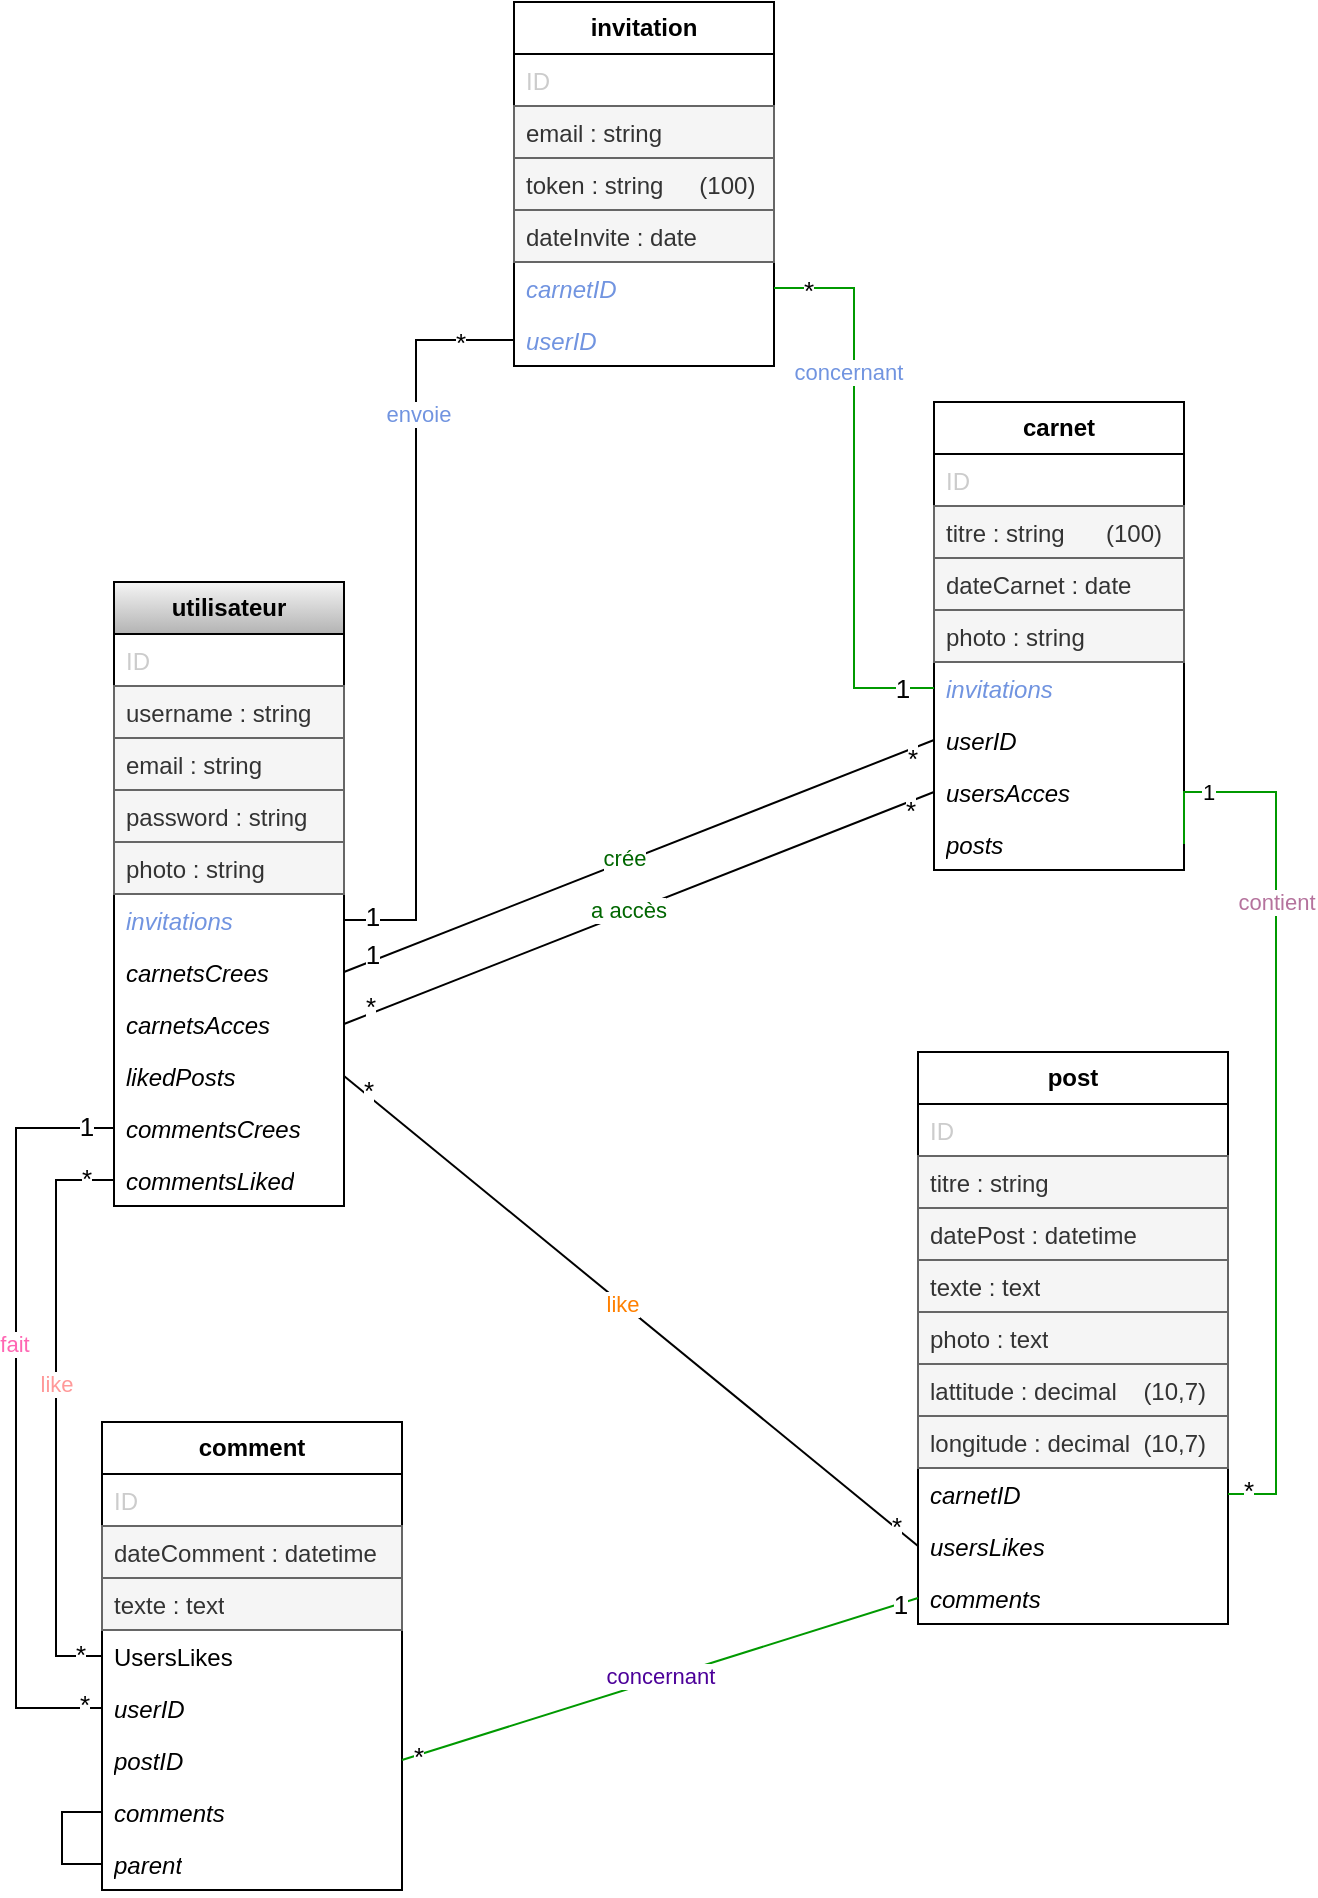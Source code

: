 <mxfile version="27.0.9">
  <diagram name="Page-1" id="eihuWphjfvELEe3ltAlG">
    <mxGraphModel dx="305" dy="471" grid="1" gridSize="10" guides="1" tooltips="1" connect="1" arrows="1" fold="1" page="1" pageScale="1" pageWidth="827" pageHeight="1169" math="0" shadow="0">
      <root>
        <mxCell id="0" />
        <mxCell id="1" parent="0" />
        <mxCell id="DPrh9CP8y8HEwpQaaEh8-10" value="&lt;b&gt;utilisateur&lt;/b&gt;" style="swimlane;fontStyle=0;childLayout=stackLayout;horizontal=1;startSize=26;horizontalStack=0;resizeParent=1;resizeParentMax=0;resizeLast=0;collapsible=1;marginBottom=0;whiteSpace=wrap;html=1;fillColor=#f5f5f5;strokeColor=#000000;gradientColor=#b3b3b3;" parent="1" vertex="1">
          <mxGeometry x="139" y="360" width="115" height="312" as="geometry" />
        </mxCell>
        <mxCell id="DPrh9CP8y8HEwpQaaEh8-11" value="&lt;font style=&quot;&quot;&gt;ID&lt;/font&gt;" style="text;strokeColor=none;fillColor=none;align=left;verticalAlign=top;spacingLeft=4;spacingRight=4;overflow=hidden;rotatable=0;points=[[0,0.5],[1,0.5]];portConstraint=eastwest;whiteSpace=wrap;html=1;fontColor=light-dark(#CCCCCC,#EDEDED);" parent="DPrh9CP8y8HEwpQaaEh8-10" vertex="1">
          <mxGeometry y="26" width="115" height="26" as="geometry" />
        </mxCell>
        <mxCell id="DPrh9CP8y8HEwpQaaEh8-12" value="username : string" style="text;strokeColor=#666666;fillColor=#f5f5f5;align=left;verticalAlign=top;spacingLeft=4;spacingRight=4;overflow=hidden;rotatable=0;points=[[0,0.5],[1,0.5]];portConstraint=eastwest;whiteSpace=wrap;html=1;fontColor=#333333;" parent="DPrh9CP8y8HEwpQaaEh8-10" vertex="1">
          <mxGeometry y="52" width="115" height="26" as="geometry" />
        </mxCell>
        <mxCell id="DPrh9CP8y8HEwpQaaEh8-13" value="email : string" style="text;strokeColor=#666666;fillColor=#f5f5f5;align=left;verticalAlign=top;spacingLeft=4;spacingRight=4;overflow=hidden;rotatable=0;points=[[0,0.5],[1,0.5]];portConstraint=eastwest;whiteSpace=wrap;html=1;fontColor=#333333;" parent="DPrh9CP8y8HEwpQaaEh8-10" vertex="1">
          <mxGeometry y="78" width="115" height="26" as="geometry" />
        </mxCell>
        <mxCell id="DPrh9CP8y8HEwpQaaEh8-14" value="password : string" style="text;strokeColor=#666666;fillColor=#f5f5f5;align=left;verticalAlign=top;spacingLeft=4;spacingRight=4;overflow=hidden;rotatable=0;points=[[0,0.5],[1,0.5]];portConstraint=eastwest;whiteSpace=wrap;html=1;fontColor=#333333;" parent="DPrh9CP8y8HEwpQaaEh8-10" vertex="1">
          <mxGeometry y="104" width="115" height="26" as="geometry" />
        </mxCell>
        <mxCell id="DPrh9CP8y8HEwpQaaEh8-16" value="photo : string" style="text;strokeColor=#666666;fillColor=#f5f5f5;align=left;verticalAlign=top;spacingLeft=4;spacingRight=4;overflow=hidden;rotatable=0;points=[[0,0.5],[1,0.5]];portConstraint=eastwest;whiteSpace=wrap;html=1;fontColor=#333333;" parent="DPrh9CP8y8HEwpQaaEh8-10" vertex="1">
          <mxGeometry y="130" width="115" height="26" as="geometry" />
        </mxCell>
        <mxCell id="jIXGvdLJOEJAg6vClMxe-2" value="&lt;font color=&quot;#7194e0&quot;&gt;&lt;i&gt;invitations&lt;/i&gt;&lt;/font&gt;" style="text;strokeColor=none;fillColor=none;align=left;verticalAlign=top;spacingLeft=4;spacingRight=4;overflow=hidden;rotatable=0;points=[[0,0.5],[1,0.5]];portConstraint=eastwest;whiteSpace=wrap;html=1;fontColor=#006600;" parent="DPrh9CP8y8HEwpQaaEh8-10" vertex="1">
          <mxGeometry y="156" width="115" height="26" as="geometry" />
        </mxCell>
        <mxCell id="qalMgv77_c4MaePV_QSz-3" value="&lt;font&gt;&lt;i&gt;carnetsCrees&lt;/i&gt;&lt;/font&gt;" style="text;align=left;verticalAlign=top;spacingLeft=4;spacingRight=4;overflow=hidden;rotatable=0;points=[[0,0.5],[1,0.5]];portConstraint=eastwest;whiteSpace=wrap;html=1;" parent="DPrh9CP8y8HEwpQaaEh8-10" vertex="1">
          <mxGeometry y="182" width="115" height="26" as="geometry" />
        </mxCell>
        <mxCell id="qalMgv77_c4MaePV_QSz-16" value="&lt;font&gt;&lt;i&gt;carnetsAcces&lt;/i&gt;&lt;/font&gt;" style="text;align=left;verticalAlign=top;spacingLeft=4;spacingRight=4;overflow=hidden;rotatable=0;points=[[0,0.5],[1,0.5]];portConstraint=eastwest;whiteSpace=wrap;html=1;" parent="DPrh9CP8y8HEwpQaaEh8-10" vertex="1">
          <mxGeometry y="208" width="115" height="26" as="geometry" />
        </mxCell>
        <mxCell id="qalMgv77_c4MaePV_QSz-13" value="&lt;font&gt;&lt;i&gt;likedPosts&lt;/i&gt;&lt;/font&gt;" style="text;align=left;verticalAlign=top;spacingLeft=4;spacingRight=4;overflow=hidden;rotatable=0;points=[[0,0.5],[1,0.5]];portConstraint=eastwest;whiteSpace=wrap;html=1;" parent="DPrh9CP8y8HEwpQaaEh8-10" vertex="1">
          <mxGeometry y="234" width="115" height="26" as="geometry" />
        </mxCell>
        <mxCell id="qalMgv77_c4MaePV_QSz-14" value="&lt;font&gt;&lt;i&gt;commentsCrees&lt;/i&gt;&lt;/font&gt;" style="text;align=left;verticalAlign=top;spacingLeft=4;spacingRight=4;overflow=hidden;rotatable=0;points=[[0,0.5],[1,0.5]];portConstraint=eastwest;whiteSpace=wrap;html=1;" parent="DPrh9CP8y8HEwpQaaEh8-10" vertex="1">
          <mxGeometry y="260" width="115" height="26" as="geometry" />
        </mxCell>
        <mxCell id="qalMgv77_c4MaePV_QSz-15" value="&lt;font&gt;&lt;i&gt;commentsLiked&lt;/i&gt;&lt;/font&gt;" style="text;align=left;verticalAlign=top;spacingLeft=4;spacingRight=4;overflow=hidden;rotatable=0;points=[[0,0.5],[1,0.5]];portConstraint=eastwest;whiteSpace=wrap;html=1;" parent="DPrh9CP8y8HEwpQaaEh8-10" vertex="1">
          <mxGeometry y="286" width="115" height="26" as="geometry" />
        </mxCell>
        <mxCell id="DPrh9CP8y8HEwpQaaEh8-17" value="&lt;b&gt;carnet&lt;/b&gt;" style="swimlane;fontStyle=0;childLayout=stackLayout;horizontal=1;startSize=26;fillColor=none;horizontalStack=0;resizeParent=1;resizeParentMax=0;resizeLast=0;collapsible=1;marginBottom=0;whiteSpace=wrap;html=1;" parent="1" vertex="1">
          <mxGeometry x="549" y="270" width="125" height="234" as="geometry" />
        </mxCell>
        <mxCell id="DPrh9CP8y8HEwpQaaEh8-18" value="&lt;font style=&quot;&quot;&gt;ID&lt;/font&gt;" style="text;strokeColor=none;fillColor=none;align=left;verticalAlign=top;spacingLeft=4;spacingRight=4;overflow=hidden;rotatable=0;points=[[0,0.5],[1,0.5]];portConstraint=eastwest;whiteSpace=wrap;html=1;fontColor=light-dark(#CCCCCC,#EDEDED);" parent="DPrh9CP8y8HEwpQaaEh8-17" vertex="1">
          <mxGeometry y="26" width="125" height="26" as="geometry" />
        </mxCell>
        <mxCell id="DPrh9CP8y8HEwpQaaEh8-19" value="titre : string&lt;span style=&quot;white-space: pre;&quot;&gt;&#x9;&lt;/span&gt;(100)" style="text;strokeColor=#666666;fillColor=#f5f5f5;align=left;verticalAlign=top;spacingLeft=4;spacingRight=4;overflow=hidden;rotatable=0;points=[[0,0.5],[1,0.5]];portConstraint=eastwest;whiteSpace=wrap;html=1;fontColor=#333333;" parent="DPrh9CP8y8HEwpQaaEh8-17" vertex="1">
          <mxGeometry y="52" width="125" height="26" as="geometry" />
        </mxCell>
        <mxCell id="DPrh9CP8y8HEwpQaaEh8-20" value="dateCarnet : date" style="text;strokeColor=#666666;fillColor=#f5f5f5;align=left;verticalAlign=top;spacingLeft=4;spacingRight=4;overflow=hidden;rotatable=0;points=[[0,0.5],[1,0.5]];portConstraint=eastwest;whiteSpace=wrap;html=1;fontColor=#333333;" parent="DPrh9CP8y8HEwpQaaEh8-17" vertex="1">
          <mxGeometry y="78" width="125" height="26" as="geometry" />
        </mxCell>
        <mxCell id="DPrh9CP8y8HEwpQaaEh8-21" value="photo : string" style="text;strokeColor=#666666;fillColor=#f5f5f5;align=left;verticalAlign=top;spacingLeft=4;spacingRight=4;overflow=hidden;rotatable=0;points=[[0,0.5],[1,0.5]];portConstraint=eastwest;whiteSpace=wrap;html=1;fontColor=#333333;" parent="DPrh9CP8y8HEwpQaaEh8-17" vertex="1">
          <mxGeometry y="104" width="125" height="26" as="geometry" />
        </mxCell>
        <mxCell id="jIXGvdLJOEJAg6vClMxe-1" value="&lt;font color=&quot;#7194e0&quot;&gt;&lt;i&gt;invitations&lt;/i&gt;&lt;/font&gt;" style="text;strokeColor=none;fillColor=none;align=left;verticalAlign=top;spacingLeft=4;spacingRight=4;overflow=hidden;rotatable=0;points=[[0,0.5],[1,0.5]];portConstraint=eastwest;whiteSpace=wrap;html=1;fontColor=light-dark(#006600,#EDEDED);" parent="DPrh9CP8y8HEwpQaaEh8-17" vertex="1">
          <mxGeometry y="130" width="125" height="26" as="geometry" />
        </mxCell>
        <mxCell id="DPrh9CP8y8HEwpQaaEh8-22" value="&lt;i&gt;userID&lt;/i&gt;" style="text;align=left;verticalAlign=top;spacingLeft=4;spacingRight=4;overflow=hidden;rotatable=0;points=[[0,0.5],[1,0.5]];portConstraint=eastwest;whiteSpace=wrap;html=1;" parent="DPrh9CP8y8HEwpQaaEh8-17" vertex="1">
          <mxGeometry y="156" width="125" height="26" as="geometry" />
        </mxCell>
        <mxCell id="qalMgv77_c4MaePV_QSz-17" value="&lt;i&gt;usersAcces&lt;/i&gt;" style="text;align=left;verticalAlign=top;spacingLeft=4;spacingRight=4;overflow=hidden;rotatable=0;points=[[0,0.5],[1,0.5]];portConstraint=eastwest;whiteSpace=wrap;html=1;" parent="DPrh9CP8y8HEwpQaaEh8-17" vertex="1">
          <mxGeometry y="182" width="125" height="26" as="geometry" />
        </mxCell>
        <mxCell id="Zr_L0DJ8exbc2otKyvmh-1" value="&lt;i&gt;posts&lt;/i&gt;" style="text;align=left;verticalAlign=top;spacingLeft=4;spacingRight=4;overflow=hidden;rotatable=0;points=[[0,0.5],[1,0.5]];portConstraint=eastwest;whiteSpace=wrap;html=1;" parent="DPrh9CP8y8HEwpQaaEh8-17" vertex="1">
          <mxGeometry y="208" width="125" height="26" as="geometry" />
        </mxCell>
        <mxCell id="DPrh9CP8y8HEwpQaaEh8-23" value="" style="endArrow=none;endFill=0;endSize=12;html=1;rounded=0;entryX=0;entryY=0.5;entryDx=0;entryDy=0;exitX=1;exitY=0.5;exitDx=0;exitDy=0;" parent="1" source="qalMgv77_c4MaePV_QSz-3" target="DPrh9CP8y8HEwpQaaEh8-22" edge="1">
          <mxGeometry width="160" relative="1" as="geometry">
            <mxPoint x="259" y="402" as="sourcePoint" />
            <mxPoint x="548.875" y="366.44" as="targetPoint" />
          </mxGeometry>
        </mxCell>
        <mxCell id="DPrh9CP8y8HEwpQaaEh8-24" value="1" style="edgeLabel;html=1;align=center;verticalAlign=middle;resizable=0;points=[];fontSize=13;" parent="DPrh9CP8y8HEwpQaaEh8-23" vertex="1" connectable="0">
          <mxGeometry x="-0.867" y="-1" relative="1" as="geometry">
            <mxPoint x="-6" y="-2" as="offset" />
          </mxGeometry>
        </mxCell>
        <mxCell id="DPrh9CP8y8HEwpQaaEh8-25" value="*" style="edgeLabel;html=1;align=center;verticalAlign=middle;resizable=0;points=[];fontSize=13;" parent="DPrh9CP8y8HEwpQaaEh8-23" vertex="1" connectable="0">
          <mxGeometry x="0.825" y="-2" relative="1" as="geometry">
            <mxPoint x="14" y="-3" as="offset" />
          </mxGeometry>
        </mxCell>
        <mxCell id="DPrh9CP8y8HEwpQaaEh8-26" value="crée" style="edgeLabel;html=1;align=center;verticalAlign=middle;resizable=0;points=[];fontColor=#006600;" parent="DPrh9CP8y8HEwpQaaEh8-23" vertex="1" connectable="0">
          <mxGeometry x="-0.054" y="1" relative="1" as="geometry">
            <mxPoint x="1" y="-1" as="offset" />
          </mxGeometry>
        </mxCell>
        <mxCell id="DPrh9CP8y8HEwpQaaEh8-27" value="" style="endArrow=none;endFill=0;endSize=12;html=1;rounded=0;strokeColor=light-dark(#000000, #2b82da);exitX=1;exitY=0.5;exitDx=0;exitDy=0;entryX=0;entryY=0.5;entryDx=0;entryDy=0;" parent="1" source="qalMgv77_c4MaePV_QSz-16" target="qalMgv77_c4MaePV_QSz-17" edge="1">
          <mxGeometry width="160" relative="1" as="geometry">
            <mxPoint x="259" y="438" as="sourcePoint" />
            <mxPoint x="510" y="450" as="targetPoint" />
          </mxGeometry>
        </mxCell>
        <mxCell id="DPrh9CP8y8HEwpQaaEh8-28" value="*" style="edgeLabel;html=1;align=center;verticalAlign=middle;resizable=0;points=[];fontSize=13;" parent="DPrh9CP8y8HEwpQaaEh8-27" vertex="1" connectable="0">
          <mxGeometry x="-0.867" y="-1" relative="1" as="geometry">
            <mxPoint x="-7" y="-2" as="offset" />
          </mxGeometry>
        </mxCell>
        <mxCell id="DPrh9CP8y8HEwpQaaEh8-29" value="*" style="edgeLabel;html=1;align=center;verticalAlign=middle;resizable=0;points=[];fontSize=13;" parent="DPrh9CP8y8HEwpQaaEh8-27" vertex="1" connectable="0">
          <mxGeometry x="0.825" y="-2" relative="1" as="geometry">
            <mxPoint x="13" y="-3" as="offset" />
          </mxGeometry>
        </mxCell>
        <mxCell id="DPrh9CP8y8HEwpQaaEh8-30" value="a accès" style="edgeLabel;html=1;align=center;verticalAlign=middle;resizable=0;points=[];fontColor=#006600;" parent="DPrh9CP8y8HEwpQaaEh8-27" vertex="1" connectable="0">
          <mxGeometry x="-0.035" y="1" relative="1" as="geometry">
            <mxPoint as="offset" />
          </mxGeometry>
        </mxCell>
        <mxCell id="DPrh9CP8y8HEwpQaaEh8-47" value="&lt;b&gt;post&lt;/b&gt;" style="swimlane;fontStyle=0;childLayout=stackLayout;horizontal=1;startSize=26;fillColor=none;horizontalStack=0;resizeParent=1;resizeParentMax=0;resizeLast=0;collapsible=1;marginBottom=0;whiteSpace=wrap;html=1;" parent="1" vertex="1">
          <mxGeometry x="541" y="595" width="155" height="286" as="geometry" />
        </mxCell>
        <mxCell id="DPrh9CP8y8HEwpQaaEh8-48" value="&lt;font style=&quot;&quot;&gt;ID&lt;/font&gt;" style="text;strokeColor=none;fillColor=none;align=left;verticalAlign=top;spacingLeft=4;spacingRight=4;overflow=hidden;rotatable=0;points=[[0,0.5],[1,0.5]];portConstraint=eastwest;whiteSpace=wrap;html=1;fontColor=light-dark(#CCCCCC,#EDEDED);" parent="DPrh9CP8y8HEwpQaaEh8-47" vertex="1">
          <mxGeometry y="26" width="155" height="26" as="geometry" />
        </mxCell>
        <mxCell id="DPrh9CP8y8HEwpQaaEh8-49" value="titre : string" style="text;strokeColor=#666666;fillColor=#f5f5f5;align=left;verticalAlign=top;spacingLeft=4;spacingRight=4;overflow=hidden;rotatable=0;points=[[0,0.5],[1,0.5]];portConstraint=eastwest;whiteSpace=wrap;html=1;fontColor=#333333;" parent="DPrh9CP8y8HEwpQaaEh8-47" vertex="1">
          <mxGeometry y="52" width="155" height="26" as="geometry" />
        </mxCell>
        <mxCell id="DPrh9CP8y8HEwpQaaEh8-50" value="datePost : datetime" style="text;strokeColor=#666666;fillColor=#f5f5f5;align=left;verticalAlign=top;spacingLeft=4;spacingRight=4;overflow=hidden;rotatable=0;points=[[0,0.5],[1,0.5]];portConstraint=eastwest;whiteSpace=wrap;html=1;fontColor=#333333;" parent="DPrh9CP8y8HEwpQaaEh8-47" vertex="1">
          <mxGeometry y="78" width="155" height="26" as="geometry" />
        </mxCell>
        <mxCell id="DPrh9CP8y8HEwpQaaEh8-51" value="texte : text" style="text;strokeColor=#666666;fillColor=#f5f5f5;align=left;verticalAlign=top;spacingLeft=4;spacingRight=4;overflow=hidden;rotatable=0;points=[[0,0.5],[1,0.5]];portConstraint=eastwest;whiteSpace=wrap;html=1;fontColor=#333333;" parent="DPrh9CP8y8HEwpQaaEh8-47" vertex="1">
          <mxGeometry y="104" width="155" height="26" as="geometry" />
        </mxCell>
        <mxCell id="DPrh9CP8y8HEwpQaaEh8-52" value="photo : text" style="text;strokeColor=#666666;fillColor=#f5f5f5;align=left;verticalAlign=top;spacingLeft=4;spacingRight=4;overflow=hidden;rotatable=0;points=[[0,0.5],[1,0.5]];portConstraint=eastwest;whiteSpace=wrap;html=1;fontColor=#333333;" parent="DPrh9CP8y8HEwpQaaEh8-47" vertex="1">
          <mxGeometry y="130" width="155" height="26" as="geometry" />
        </mxCell>
        <mxCell id="DPrh9CP8y8HEwpQaaEh8-53" value="lattitude : decimal&lt;span style=&quot;white-space: pre;&quot;&gt;&#x9;&lt;/span&gt;(10,7)" style="text;strokeColor=#666666;fillColor=#f5f5f5;align=left;verticalAlign=top;spacingLeft=4;spacingRight=4;overflow=hidden;rotatable=0;points=[[0,0.5],[1,0.5]];portConstraint=eastwest;whiteSpace=wrap;html=1;fontColor=#333333;" parent="DPrh9CP8y8HEwpQaaEh8-47" vertex="1">
          <mxGeometry y="156" width="155" height="26" as="geometry" />
        </mxCell>
        <mxCell id="DPrh9CP8y8HEwpQaaEh8-54" value="longitude : decimal&lt;span style=&quot;white-space: pre;&quot;&gt;&#x9;&lt;/span&gt;(10,7)" style="text;strokeColor=#666666;fillColor=#f5f5f5;align=left;verticalAlign=top;spacingLeft=4;spacingRight=4;overflow=hidden;rotatable=0;points=[[0,0.5],[1,0.5]];portConstraint=eastwest;whiteSpace=wrap;html=1;fontColor=#333333;" parent="DPrh9CP8y8HEwpQaaEh8-47" vertex="1">
          <mxGeometry y="182" width="155" height="26" as="geometry" />
        </mxCell>
        <mxCell id="DPrh9CP8y8HEwpQaaEh8-55" value="&lt;i&gt;carnetID&lt;/i&gt;" style="text;align=left;verticalAlign=top;spacingLeft=4;spacingRight=4;overflow=hidden;rotatable=0;points=[[0,0.5],[1,0.5]];portConstraint=eastwest;whiteSpace=wrap;html=1;" parent="DPrh9CP8y8HEwpQaaEh8-47" vertex="1">
          <mxGeometry y="208" width="155" height="26" as="geometry" />
        </mxCell>
        <mxCell id="qalMgv77_c4MaePV_QSz-2" value="&lt;i&gt;usersLikes&lt;/i&gt;" style="text;align=left;verticalAlign=top;spacingLeft=4;spacingRight=4;overflow=hidden;rotatable=0;points=[[0,0.5],[1,0.5]];portConstraint=eastwest;whiteSpace=wrap;html=1;" parent="DPrh9CP8y8HEwpQaaEh8-47" vertex="1">
          <mxGeometry y="234" width="155" height="26" as="geometry" />
        </mxCell>
        <mxCell id="qalMgv77_c4MaePV_QSz-30" value="&lt;i&gt;comments&lt;/i&gt;" style="text;align=left;verticalAlign=top;spacingLeft=4;spacingRight=4;overflow=hidden;rotatable=0;points=[[0,0.5],[1,0.5]];portConstraint=eastwest;whiteSpace=wrap;html=1;" parent="DPrh9CP8y8HEwpQaaEh8-47" vertex="1">
          <mxGeometry y="260" width="155" height="26" as="geometry" />
        </mxCell>
        <mxCell id="DPrh9CP8y8HEwpQaaEh8-60" value="" style="endArrow=none;endFill=0;endSize=12;html=1;rounded=0;entryX=1;entryY=0.5;entryDx=0;entryDy=0;exitX=1;exitY=0.5;exitDx=0;exitDy=0;edgeStyle=orthogonalEdgeStyle;strokeColor=#009900;" parent="1" source="DPrh9CP8y8HEwpQaaEh8-55" target="Zr_L0DJ8exbc2otKyvmh-1" edge="1">
          <mxGeometry width="160" relative="1" as="geometry">
            <mxPoint x="309" y="1000" as="sourcePoint" />
            <mxPoint x="616" y="510" as="targetPoint" />
            <Array as="points">
              <mxPoint x="720" y="816" />
              <mxPoint x="720" y="465" />
            </Array>
          </mxGeometry>
        </mxCell>
        <mxCell id="qalMgv77_c4MaePV_QSz-18" value="1" style="edgeLabel;html=1;align=center;verticalAlign=middle;resizable=0;points=[];" parent="DPrh9CP8y8HEwpQaaEh8-60" vertex="1" connectable="0">
          <mxGeometry x="0.768" relative="1" as="geometry">
            <mxPoint x="-14" as="offset" />
          </mxGeometry>
        </mxCell>
        <mxCell id="qalMgv77_c4MaePV_QSz-19" value="*" style="edgeLabel;html=1;align=center;verticalAlign=middle;resizable=0;points=[];fontSize=13;" parent="DPrh9CP8y8HEwpQaaEh8-60" vertex="1" connectable="0">
          <mxGeometry x="-0.819" relative="1" as="geometry">
            <mxPoint x="-14" y="14" as="offset" />
          </mxGeometry>
        </mxCell>
        <mxCell id="qalMgv77_c4MaePV_QSz-20" value="contient" style="edgeLabel;html=1;align=center;verticalAlign=middle;resizable=0;points=[];fontColor=light-dark(#B5739D,#EDEDED);" parent="DPrh9CP8y8HEwpQaaEh8-60" vertex="1" connectable="0">
          <mxGeometry x="0.005" relative="1" as="geometry">
            <mxPoint y="-96" as="offset" />
          </mxGeometry>
        </mxCell>
        <mxCell id="DPrh9CP8y8HEwpQaaEh8-69" value="&lt;b&gt;comment&lt;/b&gt;" style="swimlane;fontStyle=0;childLayout=stackLayout;horizontal=1;startSize=26;fillColor=none;horizontalStack=0;resizeParent=1;resizeParentMax=0;resizeLast=0;collapsible=1;marginBottom=0;whiteSpace=wrap;html=1;" parent="1" vertex="1">
          <mxGeometry x="133" y="780" width="150" height="234" as="geometry" />
        </mxCell>
        <mxCell id="DPrh9CP8y8HEwpQaaEh8-70" value="&lt;font style=&quot;&quot;&gt;ID&lt;/font&gt;" style="text;strokeColor=none;fillColor=none;align=left;verticalAlign=top;spacingLeft=4;spacingRight=4;overflow=hidden;rotatable=0;points=[[0,0.5],[1,0.5]];portConstraint=eastwest;whiteSpace=wrap;html=1;fontColor=light-dark(#CCCCCC,#EDEDED);" parent="DPrh9CP8y8HEwpQaaEh8-69" vertex="1">
          <mxGeometry y="26" width="150" height="26" as="geometry" />
        </mxCell>
        <mxCell id="DPrh9CP8y8HEwpQaaEh8-71" value="dateComment : datetime" style="text;strokeColor=#666666;fillColor=#f5f5f5;align=left;verticalAlign=top;spacingLeft=4;spacingRight=4;overflow=hidden;rotatable=0;points=[[0,0.5],[1,0.5]];portConstraint=eastwest;whiteSpace=wrap;html=1;fontColor=#333333;" parent="DPrh9CP8y8HEwpQaaEh8-69" vertex="1">
          <mxGeometry y="52" width="150" height="26" as="geometry" />
        </mxCell>
        <mxCell id="DPrh9CP8y8HEwpQaaEh8-72" value="texte : text" style="text;strokeColor=#666666;fillColor=#f5f5f5;align=left;verticalAlign=top;spacingLeft=4;spacingRight=4;overflow=hidden;rotatable=0;points=[[0,0.5],[1,0.5]];portConstraint=eastwest;whiteSpace=wrap;html=1;fontColor=#333333;" parent="DPrh9CP8y8HEwpQaaEh8-69" vertex="1">
          <mxGeometry y="78" width="150" height="26" as="geometry" />
        </mxCell>
        <mxCell id="Zr_L0DJ8exbc2otKyvmh-2" value="&lt;div&gt;UsersLikes&lt;/div&gt;" style="text;align=left;verticalAlign=top;spacingLeft=4;spacingRight=4;overflow=hidden;rotatable=0;points=[[0,0.5],[1,0.5]];portConstraint=eastwest;whiteSpace=wrap;html=1;" parent="DPrh9CP8y8HEwpQaaEh8-69" vertex="1">
          <mxGeometry y="104" width="150" height="26" as="geometry" />
        </mxCell>
        <mxCell id="DPrh9CP8y8HEwpQaaEh8-73" value="&lt;i&gt;userID&lt;/i&gt;" style="text;align=left;verticalAlign=top;spacingLeft=4;spacingRight=4;overflow=hidden;rotatable=0;points=[[0,0.5],[1,0.5]];portConstraint=eastwest;whiteSpace=wrap;html=1;" parent="DPrh9CP8y8HEwpQaaEh8-69" vertex="1">
          <mxGeometry y="130" width="150" height="26" as="geometry" />
        </mxCell>
        <mxCell id="DPrh9CP8y8HEwpQaaEh8-74" value="&lt;i&gt;postID&lt;/i&gt;" style="text;align=left;verticalAlign=top;spacingLeft=4;spacingRight=4;overflow=hidden;rotatable=0;points=[[0,0.5],[1,0.5]];portConstraint=eastwest;whiteSpace=wrap;html=1;" parent="DPrh9CP8y8HEwpQaaEh8-69" vertex="1">
          <mxGeometry y="156" width="150" height="26" as="geometry" />
        </mxCell>
        <mxCell id="5bgtFj4gzRzEMOEuWFTN-1" value="&lt;i&gt;comments&lt;/i&gt;" style="text;align=left;verticalAlign=top;spacingLeft=4;spacingRight=4;overflow=hidden;rotatable=0;points=[[0,0.5],[1,0.5]];portConstraint=eastwest;whiteSpace=wrap;html=1;" vertex="1" parent="DPrh9CP8y8HEwpQaaEh8-69">
          <mxGeometry y="182" width="150" height="26" as="geometry" />
        </mxCell>
        <mxCell id="5bgtFj4gzRzEMOEuWFTN-3" style="edgeStyle=orthogonalEdgeStyle;rounded=0;orthogonalLoop=1;jettySize=auto;html=1;entryX=0;entryY=0.5;entryDx=0;entryDy=0;endArrow=none;startFill=0;" edge="1" parent="DPrh9CP8y8HEwpQaaEh8-69" source="5bgtFj4gzRzEMOEuWFTN-2" target="5bgtFj4gzRzEMOEuWFTN-1">
          <mxGeometry relative="1" as="geometry" />
        </mxCell>
        <mxCell id="5bgtFj4gzRzEMOEuWFTN-2" value="&lt;i&gt;parent&lt;/i&gt;" style="text;align=left;verticalAlign=top;spacingLeft=4;spacingRight=4;overflow=hidden;rotatable=0;points=[[0,0.5],[1,0.5]];portConstraint=eastwest;whiteSpace=wrap;html=1;" vertex="1" parent="DPrh9CP8y8HEwpQaaEh8-69">
          <mxGeometry y="208" width="150" height="26" as="geometry" />
        </mxCell>
        <mxCell id="DPrh9CP8y8HEwpQaaEh8-75" value="" style="endArrow=none;endFill=0;endSize=12;html=1;rounded=0;exitX=0;exitY=0.5;exitDx=0;exitDy=0;entryX=0;entryY=0.5;entryDx=0;entryDy=0;edgeStyle=orthogonalEdgeStyle;" parent="1" source="DPrh9CP8y8HEwpQaaEh8-73" target="qalMgv77_c4MaePV_QSz-14" edge="1">
          <mxGeometry width="160" relative="1" as="geometry">
            <mxPoint x="-96" y="523" as="sourcePoint" />
            <mxPoint x="105" y="523.13" as="targetPoint" />
            <Array as="points">
              <mxPoint x="90" y="923" />
              <mxPoint x="90" y="633" />
            </Array>
          </mxGeometry>
        </mxCell>
        <mxCell id="DPrh9CP8y8HEwpQaaEh8-76" value="*" style="edgeLabel;html=1;align=center;verticalAlign=middle;resizable=0;points=[];fontSize=13;" parent="DPrh9CP8y8HEwpQaaEh8-75" vertex="1" connectable="0">
          <mxGeometry x="-0.866" y="1" relative="1" as="geometry">
            <mxPoint x="16" y="-3" as="offset" />
          </mxGeometry>
        </mxCell>
        <mxCell id="DPrh9CP8y8HEwpQaaEh8-77" value="1" style="edgeLabel;html=1;align=center;verticalAlign=middle;resizable=0;points=[];fontSize=13;" parent="DPrh9CP8y8HEwpQaaEh8-75" vertex="1" connectable="0">
          <mxGeometry x="0.836" y="-1" relative="1" as="geometry">
            <mxPoint x="17" y="-2" as="offset" />
          </mxGeometry>
        </mxCell>
        <mxCell id="DPrh9CP8y8HEwpQaaEh8-78" value="fait" style="edgeLabel;html=1;align=center;verticalAlign=middle;resizable=0;points=[];fontColor=light-dark(#FF66B3,#EDEDED);" parent="DPrh9CP8y8HEwpQaaEh8-75" vertex="1" connectable="0">
          <mxGeometry y="1" relative="1" as="geometry">
            <mxPoint y="-34" as="offset" />
          </mxGeometry>
        </mxCell>
        <mxCell id="DPrh9CP8y8HEwpQaaEh8-80" value="" style="endArrow=none;endFill=0;endSize=12;html=1;rounded=0;entryX=0;entryY=0.5;entryDx=0;entryDy=0;exitX=0;exitY=0.5;exitDx=0;exitDy=0;edgeStyle=orthogonalEdgeStyle;" parent="1" source="Zr_L0DJ8exbc2otKyvmh-2" target="qalMgv77_c4MaePV_QSz-15" edge="1">
          <mxGeometry width="160" relative="1" as="geometry">
            <mxPoint x="-96" y="564" as="sourcePoint" />
            <mxPoint x="105.9" y="564.344" as="targetPoint" />
            <Array as="points">
              <mxPoint x="110" y="897" />
              <mxPoint x="110" y="659" />
            </Array>
          </mxGeometry>
        </mxCell>
        <mxCell id="DPrh9CP8y8HEwpQaaEh8-81" value="*" style="edgeLabel;html=1;align=center;verticalAlign=middle;resizable=0;points=[];fontSize=13;" parent="DPrh9CP8y8HEwpQaaEh8-80" vertex="1" connectable="0">
          <mxGeometry x="-0.866" y="1" relative="1" as="geometry">
            <mxPoint x="8" y="-2" as="offset" />
          </mxGeometry>
        </mxCell>
        <mxCell id="DPrh9CP8y8HEwpQaaEh8-82" value="*" style="edgeLabel;html=1;align=center;verticalAlign=middle;resizable=0;points=[];fontSize=13;" parent="DPrh9CP8y8HEwpQaaEh8-80" vertex="1" connectable="0">
          <mxGeometry x="0.836" y="-1" relative="1" as="geometry">
            <mxPoint x="10" y="-2" as="offset" />
          </mxGeometry>
        </mxCell>
        <mxCell id="DPrh9CP8y8HEwpQaaEh8-83" value="like" style="edgeLabel;html=1;align=center;verticalAlign=middle;resizable=0;points=[];fontColor=#FF9999;" parent="DPrh9CP8y8HEwpQaaEh8-80" vertex="1" connectable="0">
          <mxGeometry x="-0.004" y="2" relative="1" as="geometry">
            <mxPoint x="2" y="-15" as="offset" />
          </mxGeometry>
        </mxCell>
        <mxCell id="DPrh9CP8y8HEwpQaaEh8-87" value="" style="endArrow=none;endFill=1;endSize=12;html=1;rounded=0;startFill=0;exitX=1;exitY=0.5;exitDx=0;exitDy=0;entryX=0;entryY=0.5;entryDx=0;entryDy=0;strokeColor=#009900;" parent="1" source="DPrh9CP8y8HEwpQaaEh8-74" target="qalMgv77_c4MaePV_QSz-30" edge="1">
          <mxGeometry width="160" relative="1" as="geometry">
            <mxPoint x="289" y="828" as="sourcePoint" />
            <mxPoint x="519" y="830" as="targetPoint" />
          </mxGeometry>
        </mxCell>
        <mxCell id="DPrh9CP8y8HEwpQaaEh8-89" value="1" style="edgeLabel;html=1;align=center;verticalAlign=middle;resizable=0;points=[];fontSize=13;" parent="DPrh9CP8y8HEwpQaaEh8-87" vertex="1" connectable="0">
          <mxGeometry x="0.928" relative="1" as="geometry">
            <mxPoint as="offset" />
          </mxGeometry>
        </mxCell>
        <mxCell id="DPrh9CP8y8HEwpQaaEh8-90" value="*" style="edgeLabel;html=1;align=center;verticalAlign=middle;resizable=0;points=[];fontSize=13;" parent="DPrh9CP8y8HEwpQaaEh8-87" vertex="1" connectable="0">
          <mxGeometry x="-0.938" y="2" relative="1" as="geometry">
            <mxPoint y="2" as="offset" />
          </mxGeometry>
        </mxCell>
        <mxCell id="qalMgv77_c4MaePV_QSz-21" value="concernant" style="edgeLabel;html=1;align=center;verticalAlign=middle;resizable=0;points=[];fontColor=light-dark(#4C0099,#EDEDED);" parent="DPrh9CP8y8HEwpQaaEh8-87" vertex="1" connectable="0">
          <mxGeometry x="-0.002" relative="1" as="geometry">
            <mxPoint y="-2" as="offset" />
          </mxGeometry>
        </mxCell>
        <mxCell id="GCua5Fq3nQ2hytk0qEWT-1" value="&lt;b&gt;invitation&lt;/b&gt;" style="swimlane;fontStyle=0;childLayout=stackLayout;horizontal=1;startSize=26;fillColor=none;horizontalStack=0;resizeParent=1;resizeParentMax=0;resizeLast=0;collapsible=1;marginBottom=0;whiteSpace=wrap;html=1;" parent="1" vertex="1">
          <mxGeometry x="339" y="70" width="130" height="182" as="geometry" />
        </mxCell>
        <mxCell id="GCua5Fq3nQ2hytk0qEWT-2" value="&lt;font style=&quot;&quot;&gt;ID&lt;/font&gt;" style="text;strokeColor=none;fillColor=none;align=left;verticalAlign=top;spacingLeft=4;spacingRight=4;overflow=hidden;rotatable=0;points=[[0,0.5],[1,0.5]];portConstraint=eastwest;whiteSpace=wrap;html=1;fontColor=light-dark(#CCCCCC,#EDEDED);" parent="GCua5Fq3nQ2hytk0qEWT-1" vertex="1">
          <mxGeometry y="26" width="130" height="26" as="geometry" />
        </mxCell>
        <mxCell id="g9DMTw4ti7qzn2aEX8xU-2" value="email : string" style="text;strokeColor=#666666;fillColor=#f5f5f5;align=left;verticalAlign=top;spacingLeft=4;spacingRight=4;overflow=hidden;rotatable=0;points=[[0,0.5],[1,0.5]];portConstraint=eastwest;whiteSpace=wrap;html=1;fontColor=#333333;" parent="GCua5Fq3nQ2hytk0qEWT-1" vertex="1">
          <mxGeometry y="52" width="130" height="26" as="geometry" />
        </mxCell>
        <mxCell id="GCua5Fq3nQ2hytk0qEWT-3" value="token : string&lt;span style=&quot;white-space: pre;&quot;&gt;&#x9;&lt;/span&gt;&amp;nbsp;&amp;nbsp;(100)" style="text;strokeColor=#666666;fillColor=#f5f5f5;align=left;verticalAlign=top;spacingLeft=4;spacingRight=4;overflow=hidden;rotatable=0;points=[[0,0.5],[1,0.5]];portConstraint=eastwest;whiteSpace=wrap;html=1;fontColor=#333333;" parent="GCua5Fq3nQ2hytk0qEWT-1" vertex="1">
          <mxGeometry y="78" width="130" height="26" as="geometry" />
        </mxCell>
        <mxCell id="g9DMTw4ti7qzn2aEX8xU-1" value="dateInvite : date" style="text;strokeColor=#666666;fillColor=#f5f5f5;align=left;verticalAlign=top;spacingLeft=4;spacingRight=4;overflow=hidden;rotatable=0;points=[[0,0.5],[1,0.5]];portConstraint=eastwest;whiteSpace=wrap;html=1;fontColor=#333333;" parent="GCua5Fq3nQ2hytk0qEWT-1" vertex="1">
          <mxGeometry y="104" width="130" height="26" as="geometry" />
        </mxCell>
        <mxCell id="qalMgv77_c4MaePV_QSz-1" value="&lt;i&gt;carnetID&lt;/i&gt;" style="text;strokeColor=none;fillColor=none;align=left;verticalAlign=top;spacingLeft=4;spacingRight=4;overflow=hidden;rotatable=0;points=[[0,0.5],[1,0.5]];portConstraint=eastwest;whiteSpace=wrap;html=1;fontColor=#7194E0;" parent="GCua5Fq3nQ2hytk0qEWT-1" vertex="1">
          <mxGeometry y="130" width="130" height="26" as="geometry" />
        </mxCell>
        <mxCell id="GCua5Fq3nQ2hytk0qEWT-6" value="&lt;i&gt;userID&lt;/i&gt;" style="text;strokeColor=none;fillColor=none;align=left;verticalAlign=top;spacingLeft=4;spacingRight=4;overflow=hidden;rotatable=0;points=[[0,0.5],[1,0.5]];portConstraint=eastwest;whiteSpace=wrap;html=1;fontColor=#7194E0;" parent="GCua5Fq3nQ2hytk0qEWT-1" vertex="1">
          <mxGeometry y="156" width="130" height="26" as="geometry" />
        </mxCell>
        <mxCell id="GCua5Fq3nQ2hytk0qEWT-7" value="" style="endArrow=none;endFill=0;endSize=12;html=1;rounded=0;exitX=0;exitY=0.5;exitDx=0;exitDy=0;entryX=1;entryY=0.5;entryDx=0;entryDy=0;strokeColor=#009900;edgeStyle=orthogonalEdgeStyle;" parent="1" source="jIXGvdLJOEJAg6vClMxe-1" target="qalMgv77_c4MaePV_QSz-1" edge="1">
          <mxGeometry width="160" relative="1" as="geometry">
            <mxPoint x="634" y="753" as="sourcePoint" />
            <mxPoint x="946" y="754.254" as="targetPoint" />
          </mxGeometry>
        </mxCell>
        <mxCell id="GCua5Fq3nQ2hytk0qEWT-8" value="1" style="edgeLabel;html=1;align=center;verticalAlign=middle;resizable=0;points=[];fontSize=13;" parent="GCua5Fq3nQ2hytk0qEWT-7" vertex="1" connectable="0">
          <mxGeometry x="-0.867" y="-1" relative="1" as="geometry">
            <mxPoint x="2" y="1" as="offset" />
          </mxGeometry>
        </mxCell>
        <mxCell id="GCua5Fq3nQ2hytk0qEWT-9" value="*" style="edgeLabel;html=1;align=center;verticalAlign=middle;resizable=0;points=[];fontSize=13;" parent="GCua5Fq3nQ2hytk0qEWT-7" vertex="1" connectable="0">
          <mxGeometry x="0.825" y="-2" relative="1" as="geometry">
            <mxPoint x="-8" y="3" as="offset" />
          </mxGeometry>
        </mxCell>
        <mxCell id="qalMgv77_c4MaePV_QSz-28" value="concernant" style="edgeLabel;html=1;align=center;verticalAlign=middle;resizable=0;points=[];fontColor=#7194E0;" parent="GCua5Fq3nQ2hytk0qEWT-7" vertex="1" connectable="0">
          <mxGeometry x="-0.304" y="26" relative="1" as="geometry">
            <mxPoint x="23" y="-101" as="offset" />
          </mxGeometry>
        </mxCell>
        <mxCell id="HFshT0MKz3LbYJVoKpBt-1" value="" style="endArrow=none;endFill=0;endSize=12;html=1;rounded=0;exitX=1;exitY=0.5;exitDx=0;exitDy=0;entryX=0;entryY=0.5;entryDx=0;entryDy=0;edgeStyle=orthogonalEdgeStyle;" parent="1" source="jIXGvdLJOEJAg6vClMxe-2" target="GCua5Fq3nQ2hytk0qEWT-6" edge="1">
          <mxGeometry width="160" relative="1" as="geometry">
            <mxPoint x="644" y="692" as="sourcePoint" />
            <mxPoint x="549" y="817" as="targetPoint" />
            <Array as="points">
              <mxPoint x="290" y="529" />
              <mxPoint x="290" y="239" />
            </Array>
          </mxGeometry>
        </mxCell>
        <mxCell id="HFshT0MKz3LbYJVoKpBt-2" value="1" style="edgeLabel;html=1;align=center;verticalAlign=middle;resizable=0;points=[];fontSize=13;" parent="HFshT0MKz3LbYJVoKpBt-1" vertex="1" connectable="0">
          <mxGeometry x="-0.867" y="-1" relative="1" as="geometry">
            <mxPoint x="-11" y="-3" as="offset" />
          </mxGeometry>
        </mxCell>
        <mxCell id="HFshT0MKz3LbYJVoKpBt-3" value="*" style="edgeLabel;html=1;align=center;verticalAlign=middle;resizable=0;points=[];fontSize=13;" parent="HFshT0MKz3LbYJVoKpBt-1" vertex="1" connectable="0">
          <mxGeometry x="0.825" y="-2" relative="1" as="geometry">
            <mxPoint x="6" y="-1" as="offset" />
          </mxGeometry>
        </mxCell>
        <mxCell id="HFshT0MKz3LbYJVoKpBt-4" value="envoie" style="edgeLabel;html=1;align=center;verticalAlign=middle;resizable=0;points=[];fontColor=#7194E0;" parent="HFshT0MKz3LbYJVoKpBt-1" vertex="1" connectable="0">
          <mxGeometry x="-0.054" y="1" relative="1" as="geometry">
            <mxPoint x="2" y="-112" as="offset" />
          </mxGeometry>
        </mxCell>
        <mxCell id="qalMgv77_c4MaePV_QSz-31" value="" style="endArrow=none;endFill=0;endSize=12;html=1;rounded=0;strokeColor=light-dark(#000000, #2b82da);entryX=0;entryY=0.5;entryDx=0;entryDy=0;exitX=1;exitY=0.5;exitDx=0;exitDy=0;" parent="1" source="qalMgv77_c4MaePV_QSz-13" target="qalMgv77_c4MaePV_QSz-2" edge="1">
          <mxGeometry width="160" relative="1" as="geometry">
            <mxPoint x="276" y="670" as="sourcePoint" />
            <mxPoint x="571" y="680" as="targetPoint" />
          </mxGeometry>
        </mxCell>
        <mxCell id="qalMgv77_c4MaePV_QSz-32" value="*" style="edgeLabel;html=1;align=center;verticalAlign=middle;resizable=0;points=[];fontSize=13;" parent="qalMgv77_c4MaePV_QSz-31" vertex="1" connectable="0">
          <mxGeometry x="-0.867" y="-1" relative="1" as="geometry">
            <mxPoint x="-7" y="-10" as="offset" />
          </mxGeometry>
        </mxCell>
        <mxCell id="qalMgv77_c4MaePV_QSz-33" value="*" style="edgeLabel;html=1;align=center;verticalAlign=middle;resizable=0;points=[];fontSize=13;" parent="qalMgv77_c4MaePV_QSz-31" vertex="1" connectable="0">
          <mxGeometry x="0.825" y="-2" relative="1" as="geometry">
            <mxPoint x="15" y="9" as="offset" />
          </mxGeometry>
        </mxCell>
        <mxCell id="qalMgv77_c4MaePV_QSz-34" value="like" style="edgeLabel;html=1;align=center;verticalAlign=middle;resizable=0;points=[];fontColor=#FF8000;" parent="qalMgv77_c4MaePV_QSz-31" vertex="1" connectable="0">
          <mxGeometry x="-0.032" relative="1" as="geometry">
            <mxPoint as="offset" />
          </mxGeometry>
        </mxCell>
      </root>
    </mxGraphModel>
  </diagram>
</mxfile>
